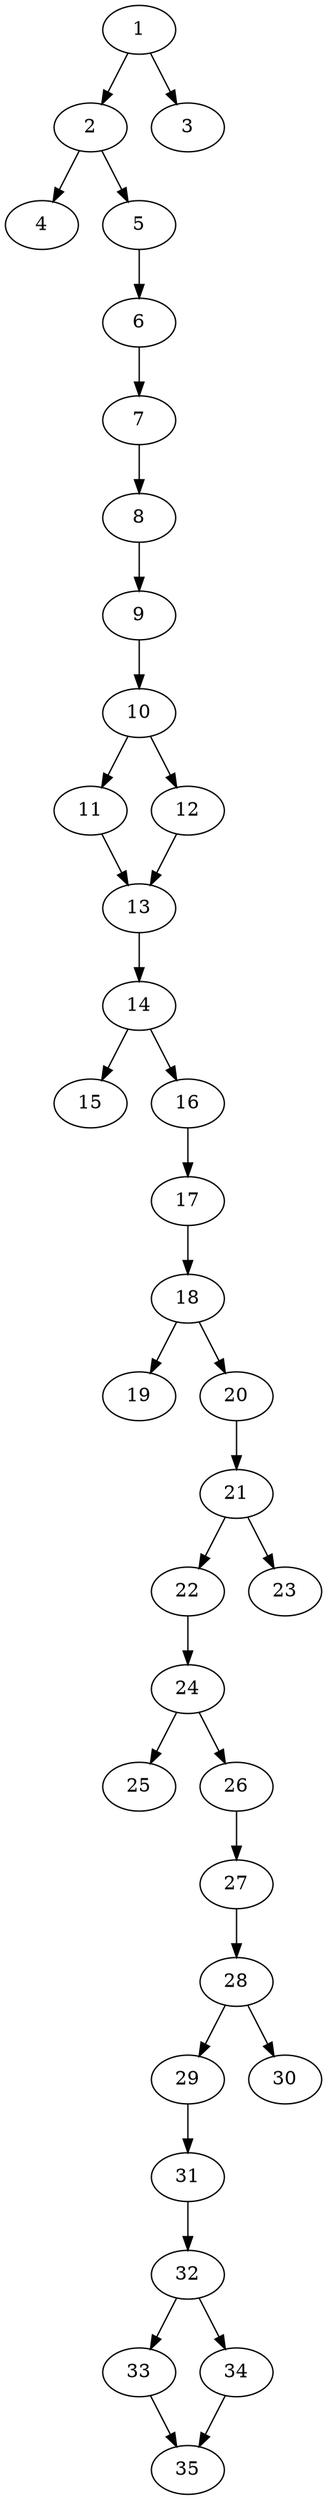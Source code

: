 // DAG automatically generated by daggen at Thu Oct  3 14:05:38 2019
// ./daggen --dot -n 35 --ccr 0.4 --fat 0.3 --regular 0.9 --density 0.6 --mindata 5242880 --maxdata 52428800 
digraph G {
  1 [size="27996160", alpha="0.07", expect_size="11198464"] 
  1 -> 2 [size ="11198464"]
  1 -> 3 [size ="11198464"]
  2 [size="97794560", alpha="0.14", expect_size="39117824"] 
  2 -> 4 [size ="39117824"]
  2 -> 5 [size ="39117824"]
  3 [size="89832960", alpha="0.01", expect_size="35933184"] 
  4 [size="94517760", alpha="0.05", expect_size="37807104"] 
  5 [size="125724160", alpha="0.08", expect_size="50289664"] 
  5 -> 6 [size ="50289664"]
  6 [size="27932160", alpha="0.17", expect_size="11172864"] 
  6 -> 7 [size ="11172864"]
  7 [size="30110720", alpha="0.19", expect_size="12044288"] 
  7 -> 8 [size ="12044288"]
  8 [size="107993600", alpha="0.13", expect_size="43197440"] 
  8 -> 9 [size ="43197440"]
  9 [size="125434880", alpha="0.06", expect_size="50173952"] 
  9 -> 10 [size ="50173952"]
  10 [size="49986560", alpha="0.05", expect_size="19994624"] 
  10 -> 11 [size ="19994624"]
  10 -> 12 [size ="19994624"]
  11 [size="20894720", alpha="0.15", expect_size="8357888"] 
  11 -> 13 [size ="8357888"]
  12 [size="64460800", alpha="0.13", expect_size="25784320"] 
  12 -> 13 [size ="25784320"]
  13 [size="29107200", alpha="0.06", expect_size="11642880"] 
  13 -> 14 [size ="11642880"]
  14 [size="34997760", alpha="0.02", expect_size="13999104"] 
  14 -> 15 [size ="13999104"]
  14 -> 16 [size ="13999104"]
  15 [size="64865280", alpha="0.11", expect_size="25946112"] 
  16 [size="109749760", alpha="0.13", expect_size="43899904"] 
  16 -> 17 [size ="43899904"]
  17 [size="89651200", alpha="0.15", expect_size="35860480"] 
  17 -> 18 [size ="35860480"]
  18 [size="84577280", alpha="0.00", expect_size="33830912"] 
  18 -> 19 [size ="33830912"]
  18 -> 20 [size ="33830912"]
  19 [size="43215360", alpha="0.10", expect_size="17286144"] 
  20 [size="79815680", alpha="0.03", expect_size="31926272"] 
  20 -> 21 [size ="31926272"]
  21 [size="109286400", alpha="0.19", expect_size="43714560"] 
  21 -> 22 [size ="43714560"]
  21 -> 23 [size ="43714560"]
  22 [size="81689600", alpha="0.09", expect_size="32675840"] 
  22 -> 24 [size ="32675840"]
  23 [size="39467520", alpha="0.12", expect_size="15787008"] 
  24 [size="74864640", alpha="0.09", expect_size="29945856"] 
  24 -> 25 [size ="29945856"]
  24 -> 26 [size ="29945856"]
  25 [size="84433920", alpha="0.05", expect_size="33773568"] 
  26 [size="34160640", alpha="0.03", expect_size="13664256"] 
  26 -> 27 [size ="13664256"]
  27 [size="111992320", alpha="0.04", expect_size="44796928"] 
  27 -> 28 [size ="44796928"]
  28 [size="80954880", alpha="0.02", expect_size="32381952"] 
  28 -> 29 [size ="32381952"]
  28 -> 30 [size ="32381952"]
  29 [size="83745280", alpha="0.18", expect_size="33498112"] 
  29 -> 31 [size ="33498112"]
  30 [size="26278400", alpha="0.01", expect_size="10511360"] 
  31 [size="46115840", alpha="0.05", expect_size="18446336"] 
  31 -> 32 [size ="18446336"]
  32 [size="40186880", alpha="0.18", expect_size="16074752"] 
  32 -> 33 [size ="16074752"]
  32 -> 34 [size ="16074752"]
  33 [size="93173760", alpha="0.13", expect_size="37269504"] 
  33 -> 35 [size ="37269504"]
  34 [size="45880320", alpha="0.12", expect_size="18352128"] 
  34 -> 35 [size ="18352128"]
  35 [size="97676800", alpha="0.20", expect_size="39070720"] 
}

